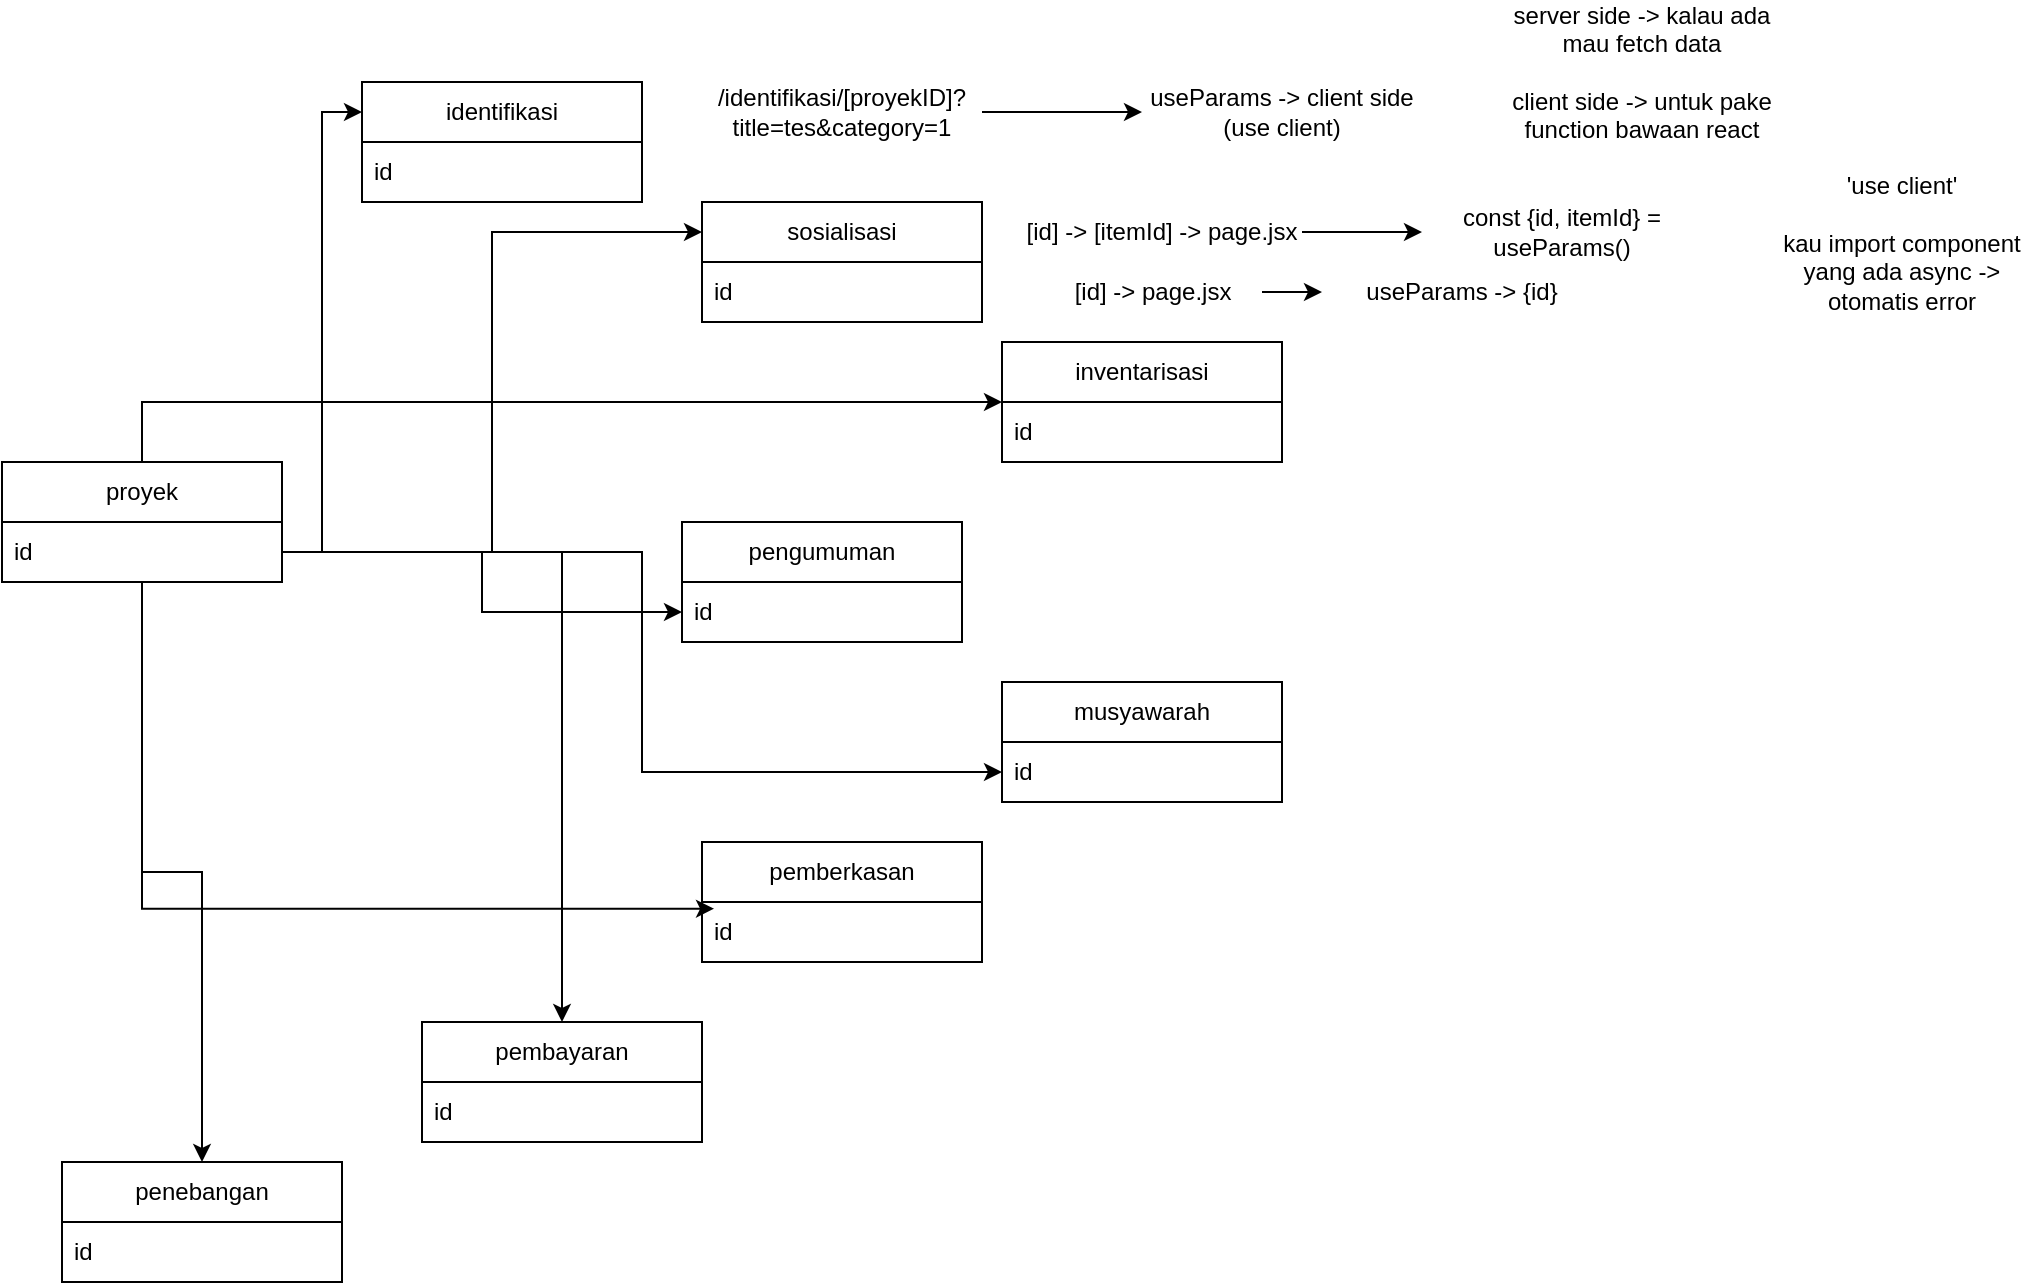 <mxfile version="24.8.3">
  <diagram id="R2lEEEUBdFMjLlhIrx00" name="Page-1">
    <mxGraphModel dx="1105" dy="1727" grid="1" gridSize="10" guides="1" tooltips="1" connect="1" arrows="1" fold="1" page="1" pageScale="1" pageWidth="850" pageHeight="1100" math="0" shadow="0" extFonts="Permanent Marker^https://fonts.googleapis.com/css?family=Permanent+Marker">
      <root>
        <mxCell id="0" />
        <mxCell id="1" parent="0" />
        <mxCell id="jUOpvkWIjggVuMZhnYse-32" style="edgeStyle=orthogonalEdgeStyle;rounded=0;orthogonalLoop=1;jettySize=auto;html=1;entryX=0.5;entryY=0;entryDx=0;entryDy=0;" edge="1" parent="1" source="jUOpvkWIjggVuMZhnYse-1" target="jUOpvkWIjggVuMZhnYse-20">
          <mxGeometry relative="1" as="geometry" />
        </mxCell>
        <mxCell id="jUOpvkWIjggVuMZhnYse-1" value="proyek" style="swimlane;fontStyle=0;childLayout=stackLayout;horizontal=1;startSize=30;horizontalStack=0;resizeParent=1;resizeParentMax=0;resizeLast=0;collapsible=1;marginBottom=0;whiteSpace=wrap;html=1;" vertex="1" parent="1">
          <mxGeometry x="40" y="230" width="140" height="60" as="geometry" />
        </mxCell>
        <mxCell id="jUOpvkWIjggVuMZhnYse-2" value="id" style="text;strokeColor=none;fillColor=none;align=left;verticalAlign=middle;spacingLeft=4;spacingRight=4;overflow=hidden;points=[[0,0.5],[1,0.5]];portConstraint=eastwest;rotatable=0;whiteSpace=wrap;html=1;" vertex="1" parent="jUOpvkWIjggVuMZhnYse-1">
          <mxGeometry y="30" width="140" height="30" as="geometry" />
        </mxCell>
        <mxCell id="jUOpvkWIjggVuMZhnYse-5" value="sosialisasi" style="swimlane;fontStyle=0;childLayout=stackLayout;horizontal=1;startSize=30;horizontalStack=0;resizeParent=1;resizeParentMax=0;resizeLast=0;collapsible=1;marginBottom=0;whiteSpace=wrap;html=1;" vertex="1" parent="1">
          <mxGeometry x="390" y="100" width="140" height="60" as="geometry" />
        </mxCell>
        <mxCell id="jUOpvkWIjggVuMZhnYse-6" value="id" style="text;strokeColor=none;fillColor=none;align=left;verticalAlign=middle;spacingLeft=4;spacingRight=4;overflow=hidden;points=[[0,0.5],[1,0.5]];portConstraint=eastwest;rotatable=0;whiteSpace=wrap;html=1;" vertex="1" parent="jUOpvkWIjggVuMZhnYse-5">
          <mxGeometry y="30" width="140" height="30" as="geometry" />
        </mxCell>
        <mxCell id="jUOpvkWIjggVuMZhnYse-7" value="inventarisasi" style="swimlane;fontStyle=0;childLayout=stackLayout;horizontal=1;startSize=30;horizontalStack=0;resizeParent=1;resizeParentMax=0;resizeLast=0;collapsible=1;marginBottom=0;whiteSpace=wrap;html=1;" vertex="1" parent="1">
          <mxGeometry x="540" y="170" width="140" height="60" as="geometry" />
        </mxCell>
        <mxCell id="jUOpvkWIjggVuMZhnYse-8" value="id" style="text;strokeColor=none;fillColor=none;align=left;verticalAlign=middle;spacingLeft=4;spacingRight=4;overflow=hidden;points=[[0,0.5],[1,0.5]];portConstraint=eastwest;rotatable=0;whiteSpace=wrap;html=1;" vertex="1" parent="jUOpvkWIjggVuMZhnYse-7">
          <mxGeometry y="30" width="140" height="30" as="geometry" />
        </mxCell>
        <mxCell id="jUOpvkWIjggVuMZhnYse-9" value="musyawarah" style="swimlane;fontStyle=0;childLayout=stackLayout;horizontal=1;startSize=30;horizontalStack=0;resizeParent=1;resizeParentMax=0;resizeLast=0;collapsible=1;marginBottom=0;whiteSpace=wrap;html=1;" vertex="1" parent="1">
          <mxGeometry x="540" y="340" width="140" height="60" as="geometry" />
        </mxCell>
        <mxCell id="jUOpvkWIjggVuMZhnYse-10" value="id" style="text;strokeColor=none;fillColor=none;align=left;verticalAlign=middle;spacingLeft=4;spacingRight=4;overflow=hidden;points=[[0,0.5],[1,0.5]];portConstraint=eastwest;rotatable=0;whiteSpace=wrap;html=1;" vertex="1" parent="jUOpvkWIjggVuMZhnYse-9">
          <mxGeometry y="30" width="140" height="30" as="geometry" />
        </mxCell>
        <mxCell id="jUOpvkWIjggVuMZhnYse-11" value="pemberkasan" style="swimlane;fontStyle=0;childLayout=stackLayout;horizontal=1;startSize=30;horizontalStack=0;resizeParent=1;resizeParentMax=0;resizeLast=0;collapsible=1;marginBottom=0;whiteSpace=wrap;html=1;" vertex="1" parent="1">
          <mxGeometry x="390" y="420" width="140" height="60" as="geometry" />
        </mxCell>
        <mxCell id="jUOpvkWIjggVuMZhnYse-12" value="id" style="text;strokeColor=none;fillColor=none;align=left;verticalAlign=middle;spacingLeft=4;spacingRight=4;overflow=hidden;points=[[0,0.5],[1,0.5]];portConstraint=eastwest;rotatable=0;whiteSpace=wrap;html=1;" vertex="1" parent="jUOpvkWIjggVuMZhnYse-11">
          <mxGeometry y="30" width="140" height="30" as="geometry" />
        </mxCell>
        <mxCell id="jUOpvkWIjggVuMZhnYse-14" value="pengumuman" style="swimlane;fontStyle=0;childLayout=stackLayout;horizontal=1;startSize=30;horizontalStack=0;resizeParent=1;resizeParentMax=0;resizeLast=0;collapsible=1;marginBottom=0;whiteSpace=wrap;html=1;" vertex="1" parent="1">
          <mxGeometry x="380" y="260" width="140" height="60" as="geometry" />
        </mxCell>
        <mxCell id="jUOpvkWIjggVuMZhnYse-15" value="id" style="text;strokeColor=none;fillColor=none;align=left;verticalAlign=middle;spacingLeft=4;spacingRight=4;overflow=hidden;points=[[0,0.5],[1,0.5]];portConstraint=eastwest;rotatable=0;whiteSpace=wrap;html=1;" vertex="1" parent="jUOpvkWIjggVuMZhnYse-14">
          <mxGeometry y="30" width="140" height="30" as="geometry" />
        </mxCell>
        <mxCell id="jUOpvkWIjggVuMZhnYse-16" value="identifikasi" style="swimlane;fontStyle=0;childLayout=stackLayout;horizontal=1;startSize=30;horizontalStack=0;resizeParent=1;resizeParentMax=0;resizeLast=0;collapsible=1;marginBottom=0;whiteSpace=wrap;html=1;" vertex="1" parent="1">
          <mxGeometry x="220" y="40" width="140" height="60" as="geometry" />
        </mxCell>
        <mxCell id="jUOpvkWIjggVuMZhnYse-17" value="id" style="text;strokeColor=none;fillColor=none;align=left;verticalAlign=middle;spacingLeft=4;spacingRight=4;overflow=hidden;points=[[0,0.5],[1,0.5]];portConstraint=eastwest;rotatable=0;whiteSpace=wrap;html=1;" vertex="1" parent="jUOpvkWIjggVuMZhnYse-16">
          <mxGeometry y="30" width="140" height="30" as="geometry" />
        </mxCell>
        <mxCell id="jUOpvkWIjggVuMZhnYse-18" value="pembayaran" style="swimlane;fontStyle=0;childLayout=stackLayout;horizontal=1;startSize=30;horizontalStack=0;resizeParent=1;resizeParentMax=0;resizeLast=0;collapsible=1;marginBottom=0;whiteSpace=wrap;html=1;" vertex="1" parent="1">
          <mxGeometry x="250" y="510" width="140" height="60" as="geometry" />
        </mxCell>
        <mxCell id="jUOpvkWIjggVuMZhnYse-19" value="id" style="text;strokeColor=none;fillColor=none;align=left;verticalAlign=middle;spacingLeft=4;spacingRight=4;overflow=hidden;points=[[0,0.5],[1,0.5]];portConstraint=eastwest;rotatable=0;whiteSpace=wrap;html=1;" vertex="1" parent="jUOpvkWIjggVuMZhnYse-18">
          <mxGeometry y="30" width="140" height="30" as="geometry" />
        </mxCell>
        <mxCell id="jUOpvkWIjggVuMZhnYse-20" value="penebangan" style="swimlane;fontStyle=0;childLayout=stackLayout;horizontal=1;startSize=30;horizontalStack=0;resizeParent=1;resizeParentMax=0;resizeLast=0;collapsible=1;marginBottom=0;whiteSpace=wrap;html=1;" vertex="1" parent="1">
          <mxGeometry x="70" y="580" width="140" height="60" as="geometry" />
        </mxCell>
        <mxCell id="jUOpvkWIjggVuMZhnYse-21" value="id" style="text;strokeColor=none;fillColor=none;align=left;verticalAlign=middle;spacingLeft=4;spacingRight=4;overflow=hidden;points=[[0,0.5],[1,0.5]];portConstraint=eastwest;rotatable=0;whiteSpace=wrap;html=1;" vertex="1" parent="jUOpvkWIjggVuMZhnYse-20">
          <mxGeometry y="30" width="140" height="30" as="geometry" />
        </mxCell>
        <mxCell id="jUOpvkWIjggVuMZhnYse-25" style="edgeStyle=orthogonalEdgeStyle;rounded=0;orthogonalLoop=1;jettySize=auto;html=1;entryX=0;entryY=0.25;entryDx=0;entryDy=0;" edge="1" parent="1" source="jUOpvkWIjggVuMZhnYse-2" target="jUOpvkWIjggVuMZhnYse-16">
          <mxGeometry relative="1" as="geometry" />
        </mxCell>
        <mxCell id="jUOpvkWIjggVuMZhnYse-26" style="edgeStyle=orthogonalEdgeStyle;rounded=0;orthogonalLoop=1;jettySize=auto;html=1;entryX=0;entryY=0.25;entryDx=0;entryDy=0;" edge="1" parent="1" source="jUOpvkWIjggVuMZhnYse-2" target="jUOpvkWIjggVuMZhnYse-5">
          <mxGeometry relative="1" as="geometry" />
        </mxCell>
        <mxCell id="jUOpvkWIjggVuMZhnYse-27" style="edgeStyle=orthogonalEdgeStyle;rounded=0;orthogonalLoop=1;jettySize=auto;html=1;exitX=0.5;exitY=0;exitDx=0;exitDy=0;" edge="1" parent="1" source="jUOpvkWIjggVuMZhnYse-1">
          <mxGeometry relative="1" as="geometry">
            <mxPoint x="540" y="200" as="targetPoint" />
            <Array as="points">
              <mxPoint x="110" y="200" />
            </Array>
          </mxGeometry>
        </mxCell>
        <mxCell id="jUOpvkWIjggVuMZhnYse-28" style="edgeStyle=orthogonalEdgeStyle;rounded=0;orthogonalLoop=1;jettySize=auto;html=1;entryX=0;entryY=0.5;entryDx=0;entryDy=0;" edge="1" parent="1" source="jUOpvkWIjggVuMZhnYse-2" target="jUOpvkWIjggVuMZhnYse-15">
          <mxGeometry relative="1" as="geometry" />
        </mxCell>
        <mxCell id="jUOpvkWIjggVuMZhnYse-29" style="edgeStyle=orthogonalEdgeStyle;rounded=0;orthogonalLoop=1;jettySize=auto;html=1;entryX=0;entryY=0.5;entryDx=0;entryDy=0;" edge="1" parent="1" source="jUOpvkWIjggVuMZhnYse-2" target="jUOpvkWIjggVuMZhnYse-10">
          <mxGeometry relative="1" as="geometry" />
        </mxCell>
        <mxCell id="jUOpvkWIjggVuMZhnYse-30" style="edgeStyle=orthogonalEdgeStyle;rounded=0;orthogonalLoop=1;jettySize=auto;html=1;entryX=0.043;entryY=0.112;entryDx=0;entryDy=0;entryPerimeter=0;" edge="1" parent="1" source="jUOpvkWIjggVuMZhnYse-1" target="jUOpvkWIjggVuMZhnYse-12">
          <mxGeometry relative="1" as="geometry" />
        </mxCell>
        <mxCell id="jUOpvkWIjggVuMZhnYse-31" style="edgeStyle=orthogonalEdgeStyle;rounded=0;orthogonalLoop=1;jettySize=auto;html=1;entryX=0.5;entryY=0;entryDx=0;entryDy=0;" edge="1" parent="1" source="jUOpvkWIjggVuMZhnYse-2" target="jUOpvkWIjggVuMZhnYse-18">
          <mxGeometry relative="1" as="geometry" />
        </mxCell>
        <mxCell id="jUOpvkWIjggVuMZhnYse-37" value="" style="edgeStyle=orthogonalEdgeStyle;rounded=0;orthogonalLoop=1;jettySize=auto;html=1;" edge="1" parent="1" source="jUOpvkWIjggVuMZhnYse-33" target="jUOpvkWIjggVuMZhnYse-36">
          <mxGeometry relative="1" as="geometry" />
        </mxCell>
        <mxCell id="jUOpvkWIjggVuMZhnYse-33" value="/identifikasi/[proyekID]?title=tes&amp;amp;category=1" style="text;html=1;align=center;verticalAlign=middle;whiteSpace=wrap;rounded=0;" vertex="1" parent="1">
          <mxGeometry x="390" y="40" width="140" height="30" as="geometry" />
        </mxCell>
        <mxCell id="jUOpvkWIjggVuMZhnYse-36" value="useParams -&amp;gt; client side (use client)" style="text;html=1;align=center;verticalAlign=middle;whiteSpace=wrap;rounded=0;" vertex="1" parent="1">
          <mxGeometry x="610" y="40" width="140" height="30" as="geometry" />
        </mxCell>
        <mxCell id="jUOpvkWIjggVuMZhnYse-40" style="edgeStyle=orthogonalEdgeStyle;rounded=0;orthogonalLoop=1;jettySize=auto;html=1;entryX=0;entryY=0.5;entryDx=0;entryDy=0;" edge="1" parent="1" source="jUOpvkWIjggVuMZhnYse-38" target="jUOpvkWIjggVuMZhnYse-39">
          <mxGeometry relative="1" as="geometry" />
        </mxCell>
        <mxCell id="jUOpvkWIjggVuMZhnYse-38" value="[id] -&amp;gt; [itemId] -&amp;gt; page.jsx" style="text;html=1;align=center;verticalAlign=middle;whiteSpace=wrap;rounded=0;" vertex="1" parent="1">
          <mxGeometry x="550" y="100" width="140" height="30" as="geometry" />
        </mxCell>
        <mxCell id="jUOpvkWIjggVuMZhnYse-39" value="const {id, itemId} = useParams()" style="text;html=1;align=center;verticalAlign=middle;whiteSpace=wrap;rounded=0;" vertex="1" parent="1">
          <mxGeometry x="750" y="100" width="140" height="30" as="geometry" />
        </mxCell>
        <mxCell id="jUOpvkWIjggVuMZhnYse-43" style="edgeStyle=orthogonalEdgeStyle;rounded=0;orthogonalLoop=1;jettySize=auto;html=1;entryX=0;entryY=0.5;entryDx=0;entryDy=0;" edge="1" parent="1" source="jUOpvkWIjggVuMZhnYse-41" target="jUOpvkWIjggVuMZhnYse-42">
          <mxGeometry relative="1" as="geometry" />
        </mxCell>
        <mxCell id="jUOpvkWIjggVuMZhnYse-41" value="[id] -&amp;gt; page.jsx" style="text;html=1;align=center;verticalAlign=middle;whiteSpace=wrap;rounded=0;" vertex="1" parent="1">
          <mxGeometry x="561" y="130" width="109" height="30" as="geometry" />
        </mxCell>
        <mxCell id="jUOpvkWIjggVuMZhnYse-42" value="useParams -&amp;gt; {id}" style="text;html=1;align=center;verticalAlign=middle;whiteSpace=wrap;rounded=0;" vertex="1" parent="1">
          <mxGeometry x="700" y="130" width="140" height="30" as="geometry" />
        </mxCell>
        <mxCell id="jUOpvkWIjggVuMZhnYse-44" value="server side -&amp;gt; kalau ada mau fetch data&lt;div&gt;&lt;br&gt;&lt;div&gt;client side -&amp;gt; untuk pake function bawaan react&lt;/div&gt;&lt;/div&gt;" style="text;html=1;align=center;verticalAlign=middle;whiteSpace=wrap;rounded=0;" vertex="1" parent="1">
          <mxGeometry x="790" y="20" width="140" height="30" as="geometry" />
        </mxCell>
        <mxCell id="jUOpvkWIjggVuMZhnYse-46" value="&#39;use client&#39;&lt;div&gt;&lt;br&gt;&lt;/div&gt;&lt;div&gt;kau import component yang ada async -&amp;gt; otomatis error&lt;/div&gt;&lt;div&gt;&lt;br&gt;&lt;/div&gt;&lt;div&gt;&lt;br&gt;&lt;/div&gt;" style="text;html=1;align=center;verticalAlign=middle;whiteSpace=wrap;rounded=0;" vertex="1" parent="1">
          <mxGeometry x="920" y="120" width="140" height="30" as="geometry" />
        </mxCell>
      </root>
    </mxGraphModel>
  </diagram>
</mxfile>
